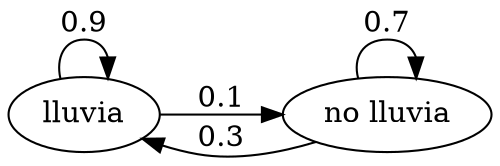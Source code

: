 digraph G {
    rankdir="LR";
    "lluvia" -> "lluvia" [label="0.9"];
    "lluvia" -> "no lluvia" [label="0.1"];

    "no lluvia" -> "lluvia" [label="0.3"];
    "no lluvia" -> "no lluvia" [label="0.7"];
}
